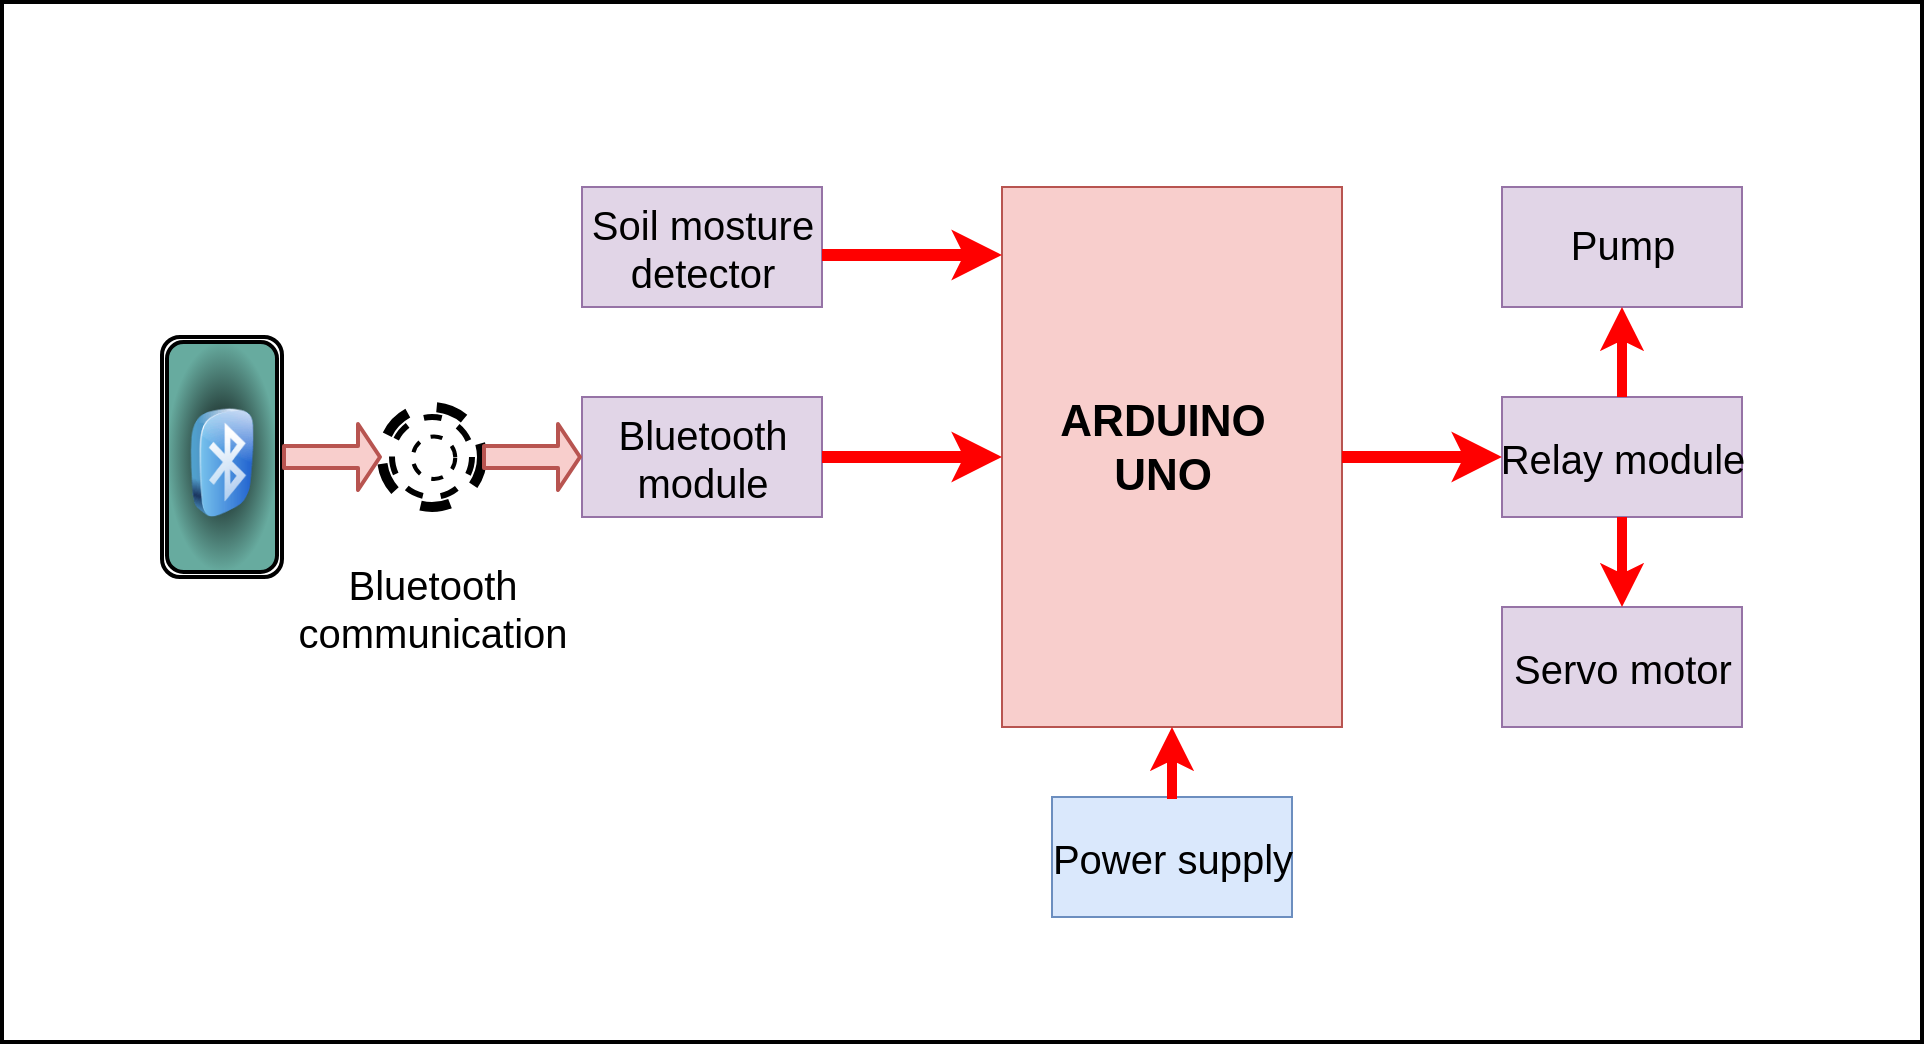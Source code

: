 <mxfile version="19.0.1" type="github">
  <diagram id="FrpqA4lioRceH0RXlm3o" name="Page-1">
    <mxGraphModel dx="2333" dy="776" grid="1" gridSize="10" guides="1" tooltips="1" connect="1" arrows="1" fold="1" page="1" pageScale="1" pageWidth="850" pageHeight="1100" math="0" shadow="0">
      <root>
        <mxCell id="0" />
        <mxCell id="1" parent="0" />
        <mxCell id="9osVyYhxYjHQ3zbk7Auo-1" value="" style="rounded=0;whiteSpace=wrap;html=1;fillColor=#f8cecc;strokeColor=#b85450;" vertex="1" parent="1">
          <mxGeometry x="500" y="512.5" width="170" height="270" as="geometry" />
        </mxCell>
        <mxCell id="9osVyYhxYjHQ3zbk7Auo-2" value="" style="rounded=0;whiteSpace=wrap;html=1;fillColor=#e1d5e7;strokeColor=#9673a6;" vertex="1" parent="1">
          <mxGeometry x="290" y="512.5" width="120" height="60" as="geometry" />
        </mxCell>
        <mxCell id="9osVyYhxYjHQ3zbk7Auo-3" value="" style="rounded=0;whiteSpace=wrap;html=1;fillColor=#e1d5e7;strokeColor=#9673a6;" vertex="1" parent="1">
          <mxGeometry x="290" y="617.5" width="120" height="60" as="geometry" />
        </mxCell>
        <mxCell id="9osVyYhxYjHQ3zbk7Auo-4" value="" style="rounded=0;whiteSpace=wrap;html=1;fillColor=#e1d5e7;strokeColor=#9673a6;" vertex="1" parent="1">
          <mxGeometry x="750" y="617.5" width="120" height="60" as="geometry" />
        </mxCell>
        <mxCell id="9osVyYhxYjHQ3zbk7Auo-5" value="" style="rounded=0;whiteSpace=wrap;html=1;fillColor=#e1d5e7;strokeColor=#9673a6;" vertex="1" parent="1">
          <mxGeometry x="750" y="512.5" width="120" height="60" as="geometry" />
        </mxCell>
        <mxCell id="9osVyYhxYjHQ3zbk7Auo-6" value="" style="rounded=0;whiteSpace=wrap;html=1;fillColor=#dae8fc;strokeColor=#6c8ebf;" vertex="1" parent="1">
          <mxGeometry x="525" y="817.5" width="120" height="60" as="geometry" />
        </mxCell>
        <mxCell id="9osVyYhxYjHQ3zbk7Auo-8" value="&lt;font style=&quot;font-size: 22px;&quot;&gt;&lt;b&gt;ARDUINO&lt;br&gt;UNO&lt;/b&gt;&lt;/font&gt;" style="text;html=1;resizable=0;autosize=1;align=center;verticalAlign=middle;points=[];fillColor=none;strokeColor=none;rounded=0;" vertex="1" parent="1">
          <mxGeometry x="520" y="622.5" width="120" height="40" as="geometry" />
        </mxCell>
        <mxCell id="9osVyYhxYjHQ3zbk7Auo-9" value="&lt;span style=&quot;font-size: 20px;&quot;&gt;Bluetooth&lt;br&gt;module&lt;br&gt;&lt;/span&gt;" style="text;html=1;resizable=0;autosize=1;align=center;verticalAlign=middle;points=[];fillColor=none;strokeColor=none;rounded=0;" vertex="1" parent="1">
          <mxGeometry x="305" y="627.5" width="90" height="40" as="geometry" />
        </mxCell>
        <mxCell id="9osVyYhxYjHQ3zbk7Auo-11" value="&lt;span style=&quot;font-size: 20px;&quot;&gt;Soil mosture&lt;br&gt;detector&lt;br&gt;&lt;/span&gt;" style="text;html=1;resizable=0;autosize=1;align=center;verticalAlign=middle;points=[];fillColor=none;strokeColor=none;rounded=0;" vertex="1" parent="1">
          <mxGeometry x="290" y="522.5" width="120" height="40" as="geometry" />
        </mxCell>
        <mxCell id="9osVyYhxYjHQ3zbk7Auo-12" value="&lt;span style=&quot;font-size: 20px;&quot;&gt;Power supply&lt;br&gt;&lt;/span&gt;" style="text;html=1;resizable=0;autosize=1;align=center;verticalAlign=middle;points=[];fillColor=none;strokeColor=none;rounded=0;" vertex="1" parent="1">
          <mxGeometry x="525" y="837.5" width="120" height="20" as="geometry" />
        </mxCell>
        <mxCell id="9osVyYhxYjHQ3zbk7Auo-13" value="&lt;span style=&quot;font-size: 20px;&quot;&gt;Pump&lt;br&gt;&lt;br&gt;&lt;/span&gt;" style="text;html=1;resizable=0;autosize=1;align=center;verticalAlign=middle;points=[];fillColor=none;strokeColor=none;rounded=0;" vertex="1" parent="1">
          <mxGeometry x="780" y="532.5" width="60" height="40" as="geometry" />
        </mxCell>
        <mxCell id="9osVyYhxYjHQ3zbk7Auo-14" value="&lt;span style=&quot;font-size: 20px;&quot;&gt;Relay module&lt;br&gt;&lt;/span&gt;" style="text;html=1;resizable=0;autosize=1;align=center;verticalAlign=middle;points=[];fillColor=none;strokeColor=none;rounded=0;" vertex="1" parent="1">
          <mxGeometry x="745" y="637.5" width="130" height="20" as="geometry" />
        </mxCell>
        <mxCell id="9osVyYhxYjHQ3zbk7Auo-15" value="" style="ellipse;whiteSpace=wrap;html=1;aspect=fixed;fontSize=20;dashed=1;strokeWidth=5;" vertex="1" parent="1">
          <mxGeometry x="190" y="622.5" width="50" height="50" as="geometry" />
        </mxCell>
        <mxCell id="9osVyYhxYjHQ3zbk7Auo-16" value="" style="ellipse;whiteSpace=wrap;html=1;aspect=fixed;fontSize=20;dashed=1;strokeWidth=3;" vertex="1" parent="1">
          <mxGeometry x="195" y="627.5" width="40" height="40" as="geometry" />
        </mxCell>
        <mxCell id="9osVyYhxYjHQ3zbk7Auo-18" value="" style="ellipse;whiteSpace=wrap;html=1;aspect=fixed;fontSize=20;dashed=1;strokeWidth=2;" vertex="1" parent="1">
          <mxGeometry x="205.38" y="637.25" width="21.25" height="21.25" as="geometry" />
        </mxCell>
        <mxCell id="9osVyYhxYjHQ3zbk7Auo-20" value="" style="rounded=1;whiteSpace=wrap;html=1;fontSize=20;strokeWidth=2;rotation=90;" vertex="1" parent="1">
          <mxGeometry x="50" y="617.5" width="120" height="60" as="geometry" />
        </mxCell>
        <mxCell id="9osVyYhxYjHQ3zbk7Auo-22" value="" style="rounded=0;whiteSpace=wrap;html=1;fillColor=#e1d5e7;strokeColor=#9673a6;" vertex="1" parent="1">
          <mxGeometry x="750" y="722.5" width="120" height="60" as="geometry" />
        </mxCell>
        <mxCell id="9osVyYhxYjHQ3zbk7Auo-23" value="&lt;span style=&quot;font-size: 20px;&quot;&gt;Servo motor&lt;br&gt;&lt;/span&gt;" style="text;html=1;resizable=0;autosize=1;align=center;verticalAlign=middle;points=[];fillColor=none;strokeColor=none;rounded=0;" vertex="1" parent="1">
          <mxGeometry x="755" y="742.5" width="110" height="20" as="geometry" />
        </mxCell>
        <mxCell id="9osVyYhxYjHQ3zbk7Auo-25" value="" style="endArrow=classic;html=1;fontSize=20;strokeWidth=6;exitX=1;exitY=0.5;exitDx=0;exitDy=0;strokeColor=#FF0000;curved=1;" edge="1" parent="1" source="9osVyYhxYjHQ3zbk7Auo-3">
          <mxGeometry width="50" height="50" relative="1" as="geometry">
            <mxPoint x="630" y="702.5" as="sourcePoint" />
            <mxPoint x="500" y="647.5" as="targetPoint" />
          </mxGeometry>
        </mxCell>
        <mxCell id="9osVyYhxYjHQ3zbk7Auo-26" value="" style="endArrow=classic;html=1;rounded=0;fontSize=20;strokeWidth=6;strokeColor=#FF0000;" edge="1" parent="1">
          <mxGeometry width="50" height="50" relative="1" as="geometry">
            <mxPoint x="410" y="546.5" as="sourcePoint" />
            <mxPoint x="500" y="546.5" as="targetPoint" />
          </mxGeometry>
        </mxCell>
        <mxCell id="9osVyYhxYjHQ3zbk7Auo-27" value="" style="endArrow=classic;html=1;rounded=0;fontSize=20;strokeWidth=6;exitX=1;exitY=0.5;exitDx=0;exitDy=0;strokeColor=#FF0000;" edge="1" parent="1" source="9osVyYhxYjHQ3zbk7Auo-1">
          <mxGeometry width="50" height="50" relative="1" as="geometry">
            <mxPoint x="420" y="657.5" as="sourcePoint" />
            <mxPoint x="750" y="647.5" as="targetPoint" />
          </mxGeometry>
        </mxCell>
        <mxCell id="9osVyYhxYjHQ3zbk7Auo-28" value="" style="endArrow=classic;html=1;rounded=0;fontSize=20;strokeWidth=5;exitX=0.5;exitY=1;exitDx=0;exitDy=0;strokeColor=#FF0000;entryX=0.5;entryY=0;entryDx=0;entryDy=0;" edge="1" parent="1" source="9osVyYhxYjHQ3zbk7Auo-4" target="9osVyYhxYjHQ3zbk7Auo-22">
          <mxGeometry width="50" height="50" relative="1" as="geometry">
            <mxPoint x="680" y="700.5" as="sourcePoint" />
            <mxPoint x="760" y="700.5" as="targetPoint" />
          </mxGeometry>
        </mxCell>
        <mxCell id="9osVyYhxYjHQ3zbk7Auo-29" value="" style="endArrow=classic;html=1;rounded=0;fontSize=20;strokeWidth=5;exitX=0.5;exitY=0;exitDx=0;exitDy=0;strokeColor=#FF0000;" edge="1" parent="1" source="9osVyYhxYjHQ3zbk7Auo-4">
          <mxGeometry width="50" height="50" relative="1" as="geometry">
            <mxPoint x="820" y="687.5" as="sourcePoint" />
            <mxPoint x="810" y="572.5" as="targetPoint" />
          </mxGeometry>
        </mxCell>
        <mxCell id="9osVyYhxYjHQ3zbk7Auo-30" value="" style="endArrow=classic;html=1;rounded=0;fontSize=20;strokeWidth=5;exitX=0.5;exitY=0;exitDx=0;exitDy=0;strokeColor=#FF0000;entryX=0.5;entryY=1;entryDx=0;entryDy=0;" edge="1" parent="1" target="9osVyYhxYjHQ3zbk7Auo-1">
          <mxGeometry width="50" height="50" relative="1" as="geometry">
            <mxPoint x="585" y="818.5" as="sourcePoint" />
            <mxPoint x="820" y="763.5" as="targetPoint" />
          </mxGeometry>
        </mxCell>
        <mxCell id="9osVyYhxYjHQ3zbk7Auo-31" value="" style="shape=flexArrow;endArrow=classic;html=1;fontSize=20;strokeWidth=2;curved=1;exitX=1;exitY=0.5;exitDx=0;exitDy=0;entryX=0;entryY=0.5;entryDx=0;entryDy=0;endSize=3;fillColor=#f8cecc;strokeColor=#b85450;" edge="1" parent="1" source="9osVyYhxYjHQ3zbk7Auo-15" target="9osVyYhxYjHQ3zbk7Auo-3">
          <mxGeometry width="50" height="50" relative="1" as="geometry">
            <mxPoint x="590" y="692.5" as="sourcePoint" />
            <mxPoint x="640" y="642.5" as="targetPoint" />
          </mxGeometry>
        </mxCell>
        <mxCell id="9osVyYhxYjHQ3zbk7Auo-32" value="" style="shape=flexArrow;endArrow=classic;html=1;fontSize=20;strokeWidth=2;curved=1;exitX=0.5;exitY=0;exitDx=0;exitDy=0;endSize=3;fillColor=#f8cecc;strokeColor=#b85450;" edge="1" parent="1" source="9osVyYhxYjHQ3zbk7Auo-20">
          <mxGeometry width="50" height="50" relative="1" as="geometry">
            <mxPoint x="250" y="657.5" as="sourcePoint" />
            <mxPoint x="190" y="647.5" as="targetPoint" />
          </mxGeometry>
        </mxCell>
        <mxCell id="9osVyYhxYjHQ3zbk7Auo-33" value="" style="rounded=1;whiteSpace=wrap;html=1;fontSize=20;strokeWidth=2;rotation=90;fillColor=#000000;gradientColor=#67AB9F;gradientDirection=radial;" vertex="1" parent="1">
          <mxGeometry x="52.5" y="620" width="115" height="55" as="geometry" />
        </mxCell>
        <mxCell id="9osVyYhxYjHQ3zbk7Auo-34" value="&lt;span style=&quot;font-size: 20px;&quot;&gt;Bluetooth&lt;br&gt;communication&lt;br&gt;&lt;/span&gt;" style="text;html=1;resizable=0;autosize=1;align=center;verticalAlign=middle;points=[];fillColor=none;strokeColor=none;rounded=0;" vertex="1" parent="1">
          <mxGeometry x="145" y="702.5" width="140" height="40" as="geometry" />
        </mxCell>
        <mxCell id="9osVyYhxYjHQ3zbk7Auo-36" value="" style="image;html=1;image=img/lib/clip_art/general/Bluetooth_128x128.png;fontSize=20;strokeWidth=2;fillColor=#000000;gradientColor=#67AB9F;gradientDirection=radial;" vertex="1" parent="1">
          <mxGeometry x="75" y="622.88" width="70" height="54.62" as="geometry" />
        </mxCell>
        <mxCell id="9osVyYhxYjHQ3zbk7Auo-53" value="" style="rounded=0;whiteSpace=wrap;html=1;fontSize=20;strokeWidth=2;fillColor=none;gradientColor=none;gradientDirection=radial;" vertex="1" parent="1">
          <mxGeometry y="420" width="960" height="520" as="geometry" />
        </mxCell>
      </root>
    </mxGraphModel>
  </diagram>
</mxfile>
